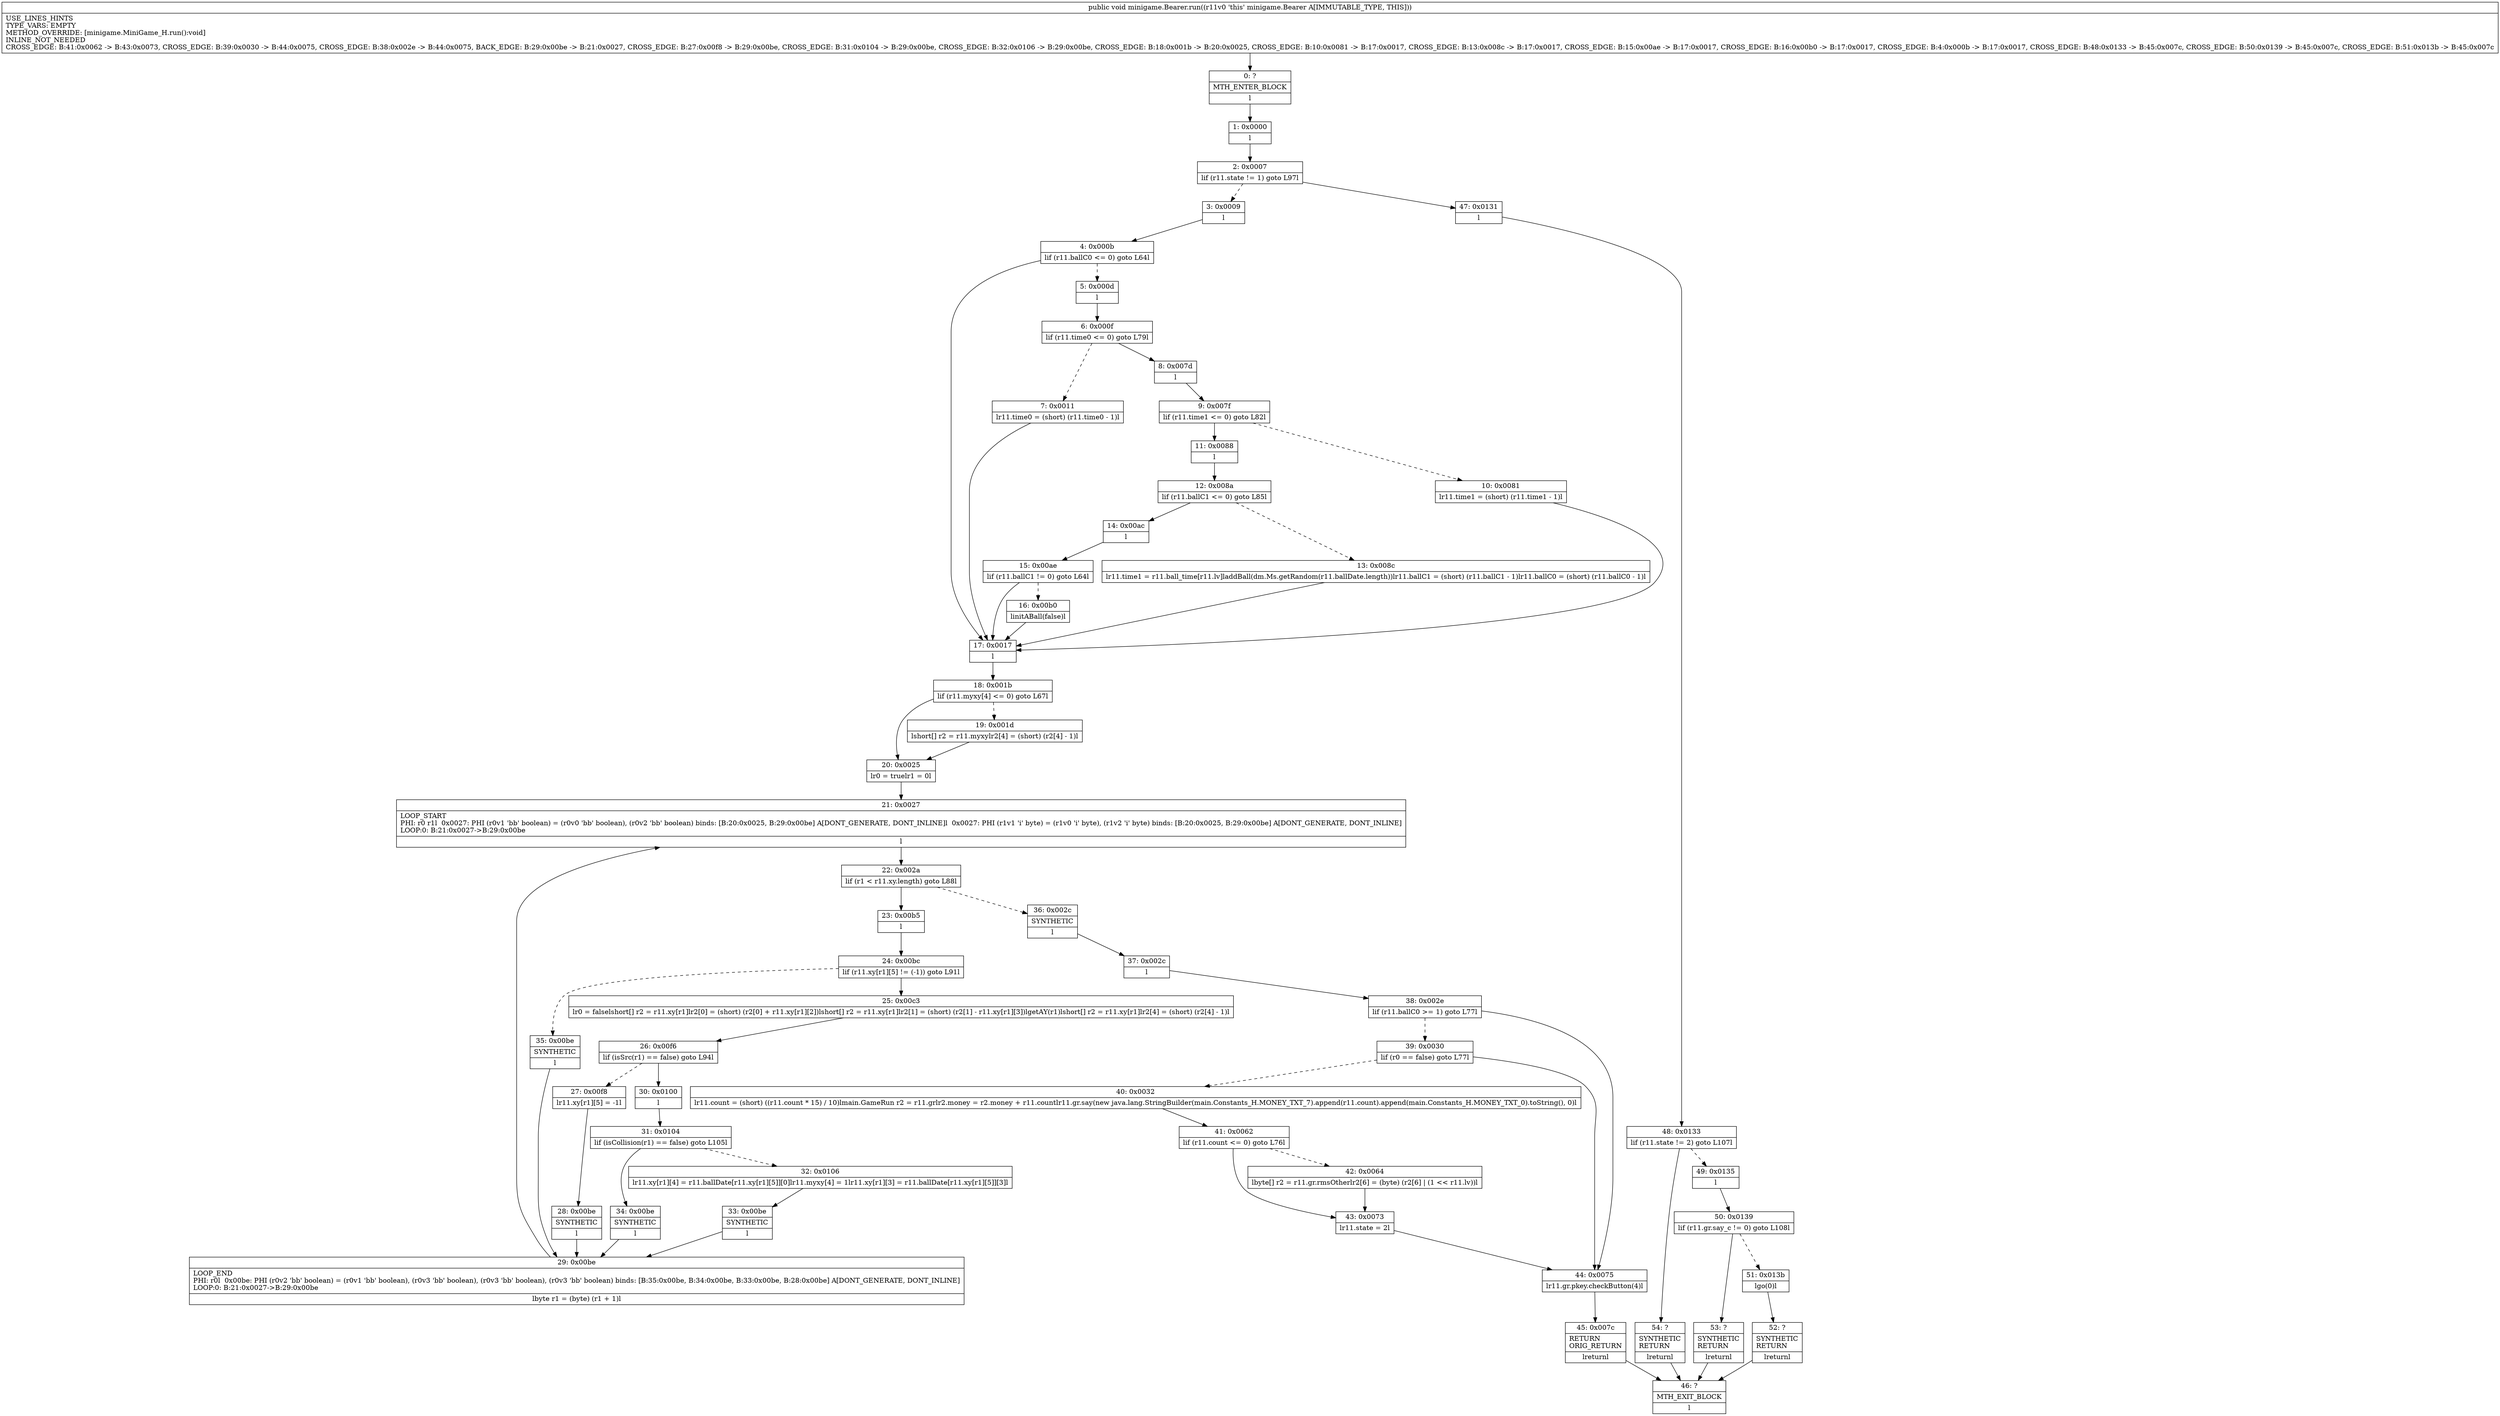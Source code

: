 digraph "CFG forminigame.Bearer.run()V" {
Node_0 [shape=record,label="{0\:\ ?|MTH_ENTER_BLOCK\l|l}"];
Node_1 [shape=record,label="{1\:\ 0x0000|l}"];
Node_2 [shape=record,label="{2\:\ 0x0007|lif (r11.state != 1) goto L97l}"];
Node_3 [shape=record,label="{3\:\ 0x0009|l}"];
Node_4 [shape=record,label="{4\:\ 0x000b|lif (r11.ballC0 \<= 0) goto L64l}"];
Node_5 [shape=record,label="{5\:\ 0x000d|l}"];
Node_6 [shape=record,label="{6\:\ 0x000f|lif (r11.time0 \<= 0) goto L79l}"];
Node_7 [shape=record,label="{7\:\ 0x0011|lr11.time0 = (short) (r11.time0 \- 1)l}"];
Node_8 [shape=record,label="{8\:\ 0x007d|l}"];
Node_9 [shape=record,label="{9\:\ 0x007f|lif (r11.time1 \<= 0) goto L82l}"];
Node_10 [shape=record,label="{10\:\ 0x0081|lr11.time1 = (short) (r11.time1 \- 1)l}"];
Node_11 [shape=record,label="{11\:\ 0x0088|l}"];
Node_12 [shape=record,label="{12\:\ 0x008a|lif (r11.ballC1 \<= 0) goto L85l}"];
Node_13 [shape=record,label="{13\:\ 0x008c|lr11.time1 = r11.ball_time[r11.lv]laddBall(dm.Ms.getRandom(r11.ballDate.length))lr11.ballC1 = (short) (r11.ballC1 \- 1)lr11.ballC0 = (short) (r11.ballC0 \- 1)l}"];
Node_14 [shape=record,label="{14\:\ 0x00ac|l}"];
Node_15 [shape=record,label="{15\:\ 0x00ae|lif (r11.ballC1 != 0) goto L64l}"];
Node_16 [shape=record,label="{16\:\ 0x00b0|linitABall(false)l}"];
Node_17 [shape=record,label="{17\:\ 0x0017|l}"];
Node_18 [shape=record,label="{18\:\ 0x001b|lif (r11.myxy[4] \<= 0) goto L67l}"];
Node_19 [shape=record,label="{19\:\ 0x001d|lshort[] r2 = r11.myxylr2[4] = (short) (r2[4] \- 1)l}"];
Node_20 [shape=record,label="{20\:\ 0x0025|lr0 = truelr1 = 0l}"];
Node_21 [shape=record,label="{21\:\ 0x0027|LOOP_START\lPHI: r0 r1l  0x0027: PHI (r0v1 'bb' boolean) = (r0v0 'bb' boolean), (r0v2 'bb' boolean) binds: [B:20:0x0025, B:29:0x00be] A[DONT_GENERATE, DONT_INLINE]l  0x0027: PHI (r1v1 'i' byte) = (r1v0 'i' byte), (r1v2 'i' byte) binds: [B:20:0x0025, B:29:0x00be] A[DONT_GENERATE, DONT_INLINE]\lLOOP:0: B:21:0x0027\-\>B:29:0x00be\l|l}"];
Node_22 [shape=record,label="{22\:\ 0x002a|lif (r1 \< r11.xy.length) goto L88l}"];
Node_23 [shape=record,label="{23\:\ 0x00b5|l}"];
Node_24 [shape=record,label="{24\:\ 0x00bc|lif (r11.xy[r1][5] != (\-1)) goto L91l}"];
Node_25 [shape=record,label="{25\:\ 0x00c3|lr0 = falselshort[] r2 = r11.xy[r1]lr2[0] = (short) (r2[0] + r11.xy[r1][2])lshort[] r2 = r11.xy[r1]lr2[1] = (short) (r2[1] \- r11.xy[r1][3])lgetAY(r1)lshort[] r2 = r11.xy[r1]lr2[4] = (short) (r2[4] \- 1)l}"];
Node_26 [shape=record,label="{26\:\ 0x00f6|lif (isSrc(r1) == false) goto L94l}"];
Node_27 [shape=record,label="{27\:\ 0x00f8|lr11.xy[r1][5] = \-1l}"];
Node_28 [shape=record,label="{28\:\ 0x00be|SYNTHETIC\l|l}"];
Node_29 [shape=record,label="{29\:\ 0x00be|LOOP_END\lPHI: r0l  0x00be: PHI (r0v2 'bb' boolean) = (r0v1 'bb' boolean), (r0v3 'bb' boolean), (r0v3 'bb' boolean), (r0v3 'bb' boolean) binds: [B:35:0x00be, B:34:0x00be, B:33:0x00be, B:28:0x00be] A[DONT_GENERATE, DONT_INLINE]\lLOOP:0: B:21:0x0027\-\>B:29:0x00be\l|lbyte r1 = (byte) (r1 + 1)l}"];
Node_30 [shape=record,label="{30\:\ 0x0100|l}"];
Node_31 [shape=record,label="{31\:\ 0x0104|lif (isCollision(r1) == false) goto L105l}"];
Node_32 [shape=record,label="{32\:\ 0x0106|lr11.xy[r1][4] = r11.ballDate[r11.xy[r1][5]][0]lr11.myxy[4] = 1lr11.xy[r1][3] = r11.ballDate[r11.xy[r1][5]][3]l}"];
Node_33 [shape=record,label="{33\:\ 0x00be|SYNTHETIC\l|l}"];
Node_34 [shape=record,label="{34\:\ 0x00be|SYNTHETIC\l|l}"];
Node_35 [shape=record,label="{35\:\ 0x00be|SYNTHETIC\l|l}"];
Node_36 [shape=record,label="{36\:\ 0x002c|SYNTHETIC\l|l}"];
Node_37 [shape=record,label="{37\:\ 0x002c|l}"];
Node_38 [shape=record,label="{38\:\ 0x002e|lif (r11.ballC0 \>= 1) goto L77l}"];
Node_39 [shape=record,label="{39\:\ 0x0030|lif (r0 == false) goto L77l}"];
Node_40 [shape=record,label="{40\:\ 0x0032|lr11.count = (short) ((r11.count * 15) \/ 10)lmain.GameRun r2 = r11.grlr2.money = r2.money + r11.countlr11.gr.say(new java.lang.StringBuilder(main.Constants_H.MONEY_TXT_7).append(r11.count).append(main.Constants_H.MONEY_TXT_0).toString(), 0)l}"];
Node_41 [shape=record,label="{41\:\ 0x0062|lif (r11.count \<= 0) goto L76l}"];
Node_42 [shape=record,label="{42\:\ 0x0064|lbyte[] r2 = r11.gr.rmsOtherlr2[6] = (byte) (r2[6] \| (1 \<\< r11.lv))l}"];
Node_43 [shape=record,label="{43\:\ 0x0073|lr11.state = 2l}"];
Node_44 [shape=record,label="{44\:\ 0x0075|lr11.gr.pkey.checkButton(4)l}"];
Node_45 [shape=record,label="{45\:\ 0x007c|RETURN\lORIG_RETURN\l|lreturnl}"];
Node_46 [shape=record,label="{46\:\ ?|MTH_EXIT_BLOCK\l|l}"];
Node_47 [shape=record,label="{47\:\ 0x0131|l}"];
Node_48 [shape=record,label="{48\:\ 0x0133|lif (r11.state != 2) goto L107l}"];
Node_49 [shape=record,label="{49\:\ 0x0135|l}"];
Node_50 [shape=record,label="{50\:\ 0x0139|lif (r11.gr.say_c != 0) goto L108l}"];
Node_51 [shape=record,label="{51\:\ 0x013b|lgo(0)l}"];
Node_52 [shape=record,label="{52\:\ ?|SYNTHETIC\lRETURN\l|lreturnl}"];
Node_53 [shape=record,label="{53\:\ ?|SYNTHETIC\lRETURN\l|lreturnl}"];
Node_54 [shape=record,label="{54\:\ ?|SYNTHETIC\lRETURN\l|lreturnl}"];
MethodNode[shape=record,label="{public void minigame.Bearer.run((r11v0 'this' minigame.Bearer A[IMMUTABLE_TYPE, THIS]))  | USE_LINES_HINTS\lTYPE_VARS: EMPTY\lMETHOD_OVERRIDE: [minigame.MiniGame_H.run():void]\lINLINE_NOT_NEEDED\lCROSS_EDGE: B:41:0x0062 \-\> B:43:0x0073, CROSS_EDGE: B:39:0x0030 \-\> B:44:0x0075, CROSS_EDGE: B:38:0x002e \-\> B:44:0x0075, BACK_EDGE: B:29:0x00be \-\> B:21:0x0027, CROSS_EDGE: B:27:0x00f8 \-\> B:29:0x00be, CROSS_EDGE: B:31:0x0104 \-\> B:29:0x00be, CROSS_EDGE: B:32:0x0106 \-\> B:29:0x00be, CROSS_EDGE: B:18:0x001b \-\> B:20:0x0025, CROSS_EDGE: B:10:0x0081 \-\> B:17:0x0017, CROSS_EDGE: B:13:0x008c \-\> B:17:0x0017, CROSS_EDGE: B:15:0x00ae \-\> B:17:0x0017, CROSS_EDGE: B:16:0x00b0 \-\> B:17:0x0017, CROSS_EDGE: B:4:0x000b \-\> B:17:0x0017, CROSS_EDGE: B:48:0x0133 \-\> B:45:0x007c, CROSS_EDGE: B:50:0x0139 \-\> B:45:0x007c, CROSS_EDGE: B:51:0x013b \-\> B:45:0x007c\l}"];
MethodNode -> Node_0;
Node_0 -> Node_1;
Node_1 -> Node_2;
Node_2 -> Node_3[style=dashed];
Node_2 -> Node_47;
Node_3 -> Node_4;
Node_4 -> Node_5[style=dashed];
Node_4 -> Node_17;
Node_5 -> Node_6;
Node_6 -> Node_7[style=dashed];
Node_6 -> Node_8;
Node_7 -> Node_17;
Node_8 -> Node_9;
Node_9 -> Node_10[style=dashed];
Node_9 -> Node_11;
Node_10 -> Node_17;
Node_11 -> Node_12;
Node_12 -> Node_13[style=dashed];
Node_12 -> Node_14;
Node_13 -> Node_17;
Node_14 -> Node_15;
Node_15 -> Node_17;
Node_15 -> Node_16[style=dashed];
Node_16 -> Node_17;
Node_17 -> Node_18;
Node_18 -> Node_19[style=dashed];
Node_18 -> Node_20;
Node_19 -> Node_20;
Node_20 -> Node_21;
Node_21 -> Node_22;
Node_22 -> Node_23;
Node_22 -> Node_36[style=dashed];
Node_23 -> Node_24;
Node_24 -> Node_25;
Node_24 -> Node_35[style=dashed];
Node_25 -> Node_26;
Node_26 -> Node_27[style=dashed];
Node_26 -> Node_30;
Node_27 -> Node_28;
Node_28 -> Node_29;
Node_29 -> Node_21;
Node_30 -> Node_31;
Node_31 -> Node_32[style=dashed];
Node_31 -> Node_34;
Node_32 -> Node_33;
Node_33 -> Node_29;
Node_34 -> Node_29;
Node_35 -> Node_29;
Node_36 -> Node_37;
Node_37 -> Node_38;
Node_38 -> Node_39[style=dashed];
Node_38 -> Node_44;
Node_39 -> Node_40[style=dashed];
Node_39 -> Node_44;
Node_40 -> Node_41;
Node_41 -> Node_42[style=dashed];
Node_41 -> Node_43;
Node_42 -> Node_43;
Node_43 -> Node_44;
Node_44 -> Node_45;
Node_45 -> Node_46;
Node_47 -> Node_48;
Node_48 -> Node_49[style=dashed];
Node_48 -> Node_54;
Node_49 -> Node_50;
Node_50 -> Node_51[style=dashed];
Node_50 -> Node_53;
Node_51 -> Node_52;
Node_52 -> Node_46;
Node_53 -> Node_46;
Node_54 -> Node_46;
}

